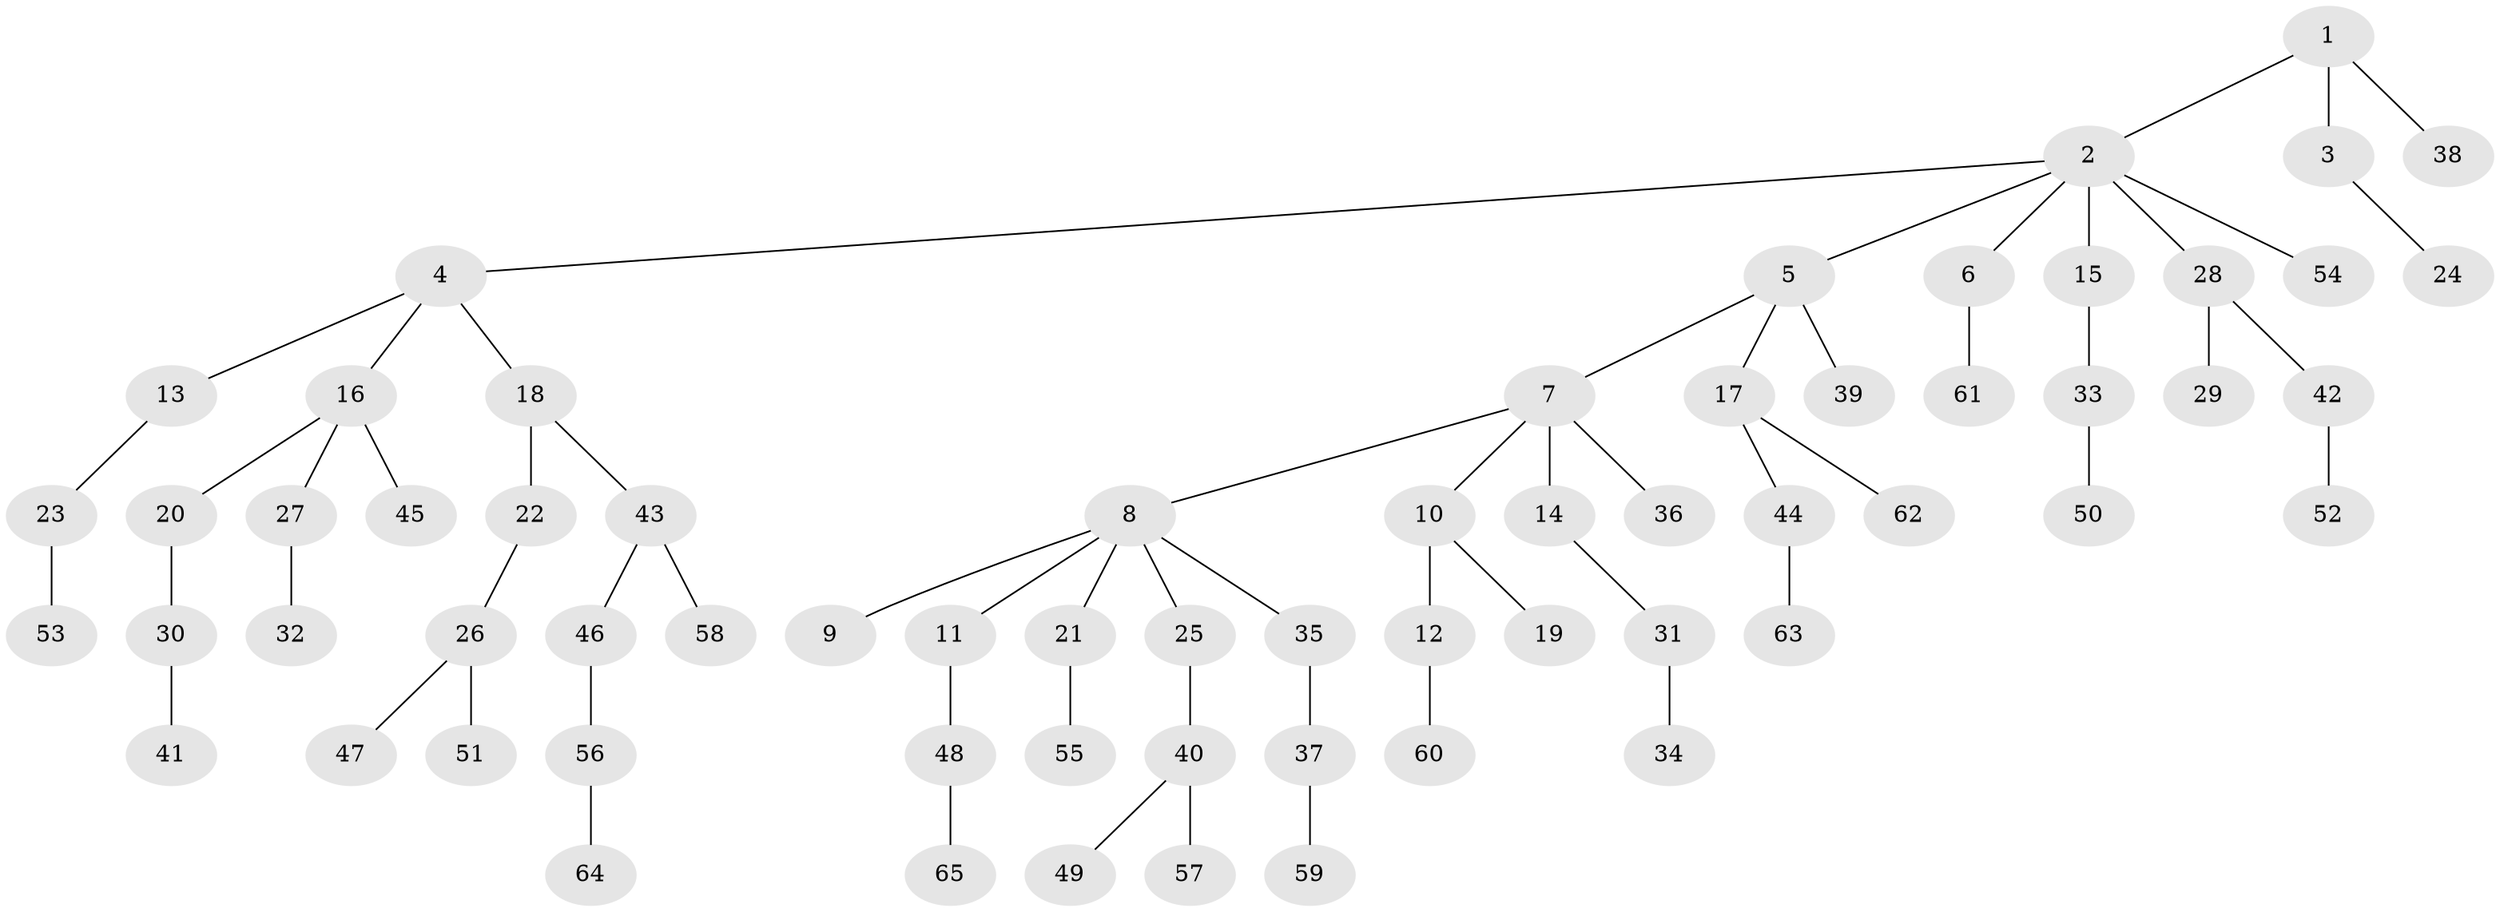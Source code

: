 // Generated by graph-tools (version 1.1) at 2025/50/03/09/25 03:50:20]
// undirected, 65 vertices, 64 edges
graph export_dot {
graph [start="1"]
  node [color=gray90,style=filled];
  1;
  2;
  3;
  4;
  5;
  6;
  7;
  8;
  9;
  10;
  11;
  12;
  13;
  14;
  15;
  16;
  17;
  18;
  19;
  20;
  21;
  22;
  23;
  24;
  25;
  26;
  27;
  28;
  29;
  30;
  31;
  32;
  33;
  34;
  35;
  36;
  37;
  38;
  39;
  40;
  41;
  42;
  43;
  44;
  45;
  46;
  47;
  48;
  49;
  50;
  51;
  52;
  53;
  54;
  55;
  56;
  57;
  58;
  59;
  60;
  61;
  62;
  63;
  64;
  65;
  1 -- 2;
  1 -- 3;
  1 -- 38;
  2 -- 4;
  2 -- 5;
  2 -- 6;
  2 -- 15;
  2 -- 28;
  2 -- 54;
  3 -- 24;
  4 -- 13;
  4 -- 16;
  4 -- 18;
  5 -- 7;
  5 -- 17;
  5 -- 39;
  6 -- 61;
  7 -- 8;
  7 -- 10;
  7 -- 14;
  7 -- 36;
  8 -- 9;
  8 -- 11;
  8 -- 21;
  8 -- 25;
  8 -- 35;
  10 -- 12;
  10 -- 19;
  11 -- 48;
  12 -- 60;
  13 -- 23;
  14 -- 31;
  15 -- 33;
  16 -- 20;
  16 -- 27;
  16 -- 45;
  17 -- 44;
  17 -- 62;
  18 -- 22;
  18 -- 43;
  20 -- 30;
  21 -- 55;
  22 -- 26;
  23 -- 53;
  25 -- 40;
  26 -- 47;
  26 -- 51;
  27 -- 32;
  28 -- 29;
  28 -- 42;
  30 -- 41;
  31 -- 34;
  33 -- 50;
  35 -- 37;
  37 -- 59;
  40 -- 49;
  40 -- 57;
  42 -- 52;
  43 -- 46;
  43 -- 58;
  44 -- 63;
  46 -- 56;
  48 -- 65;
  56 -- 64;
}
